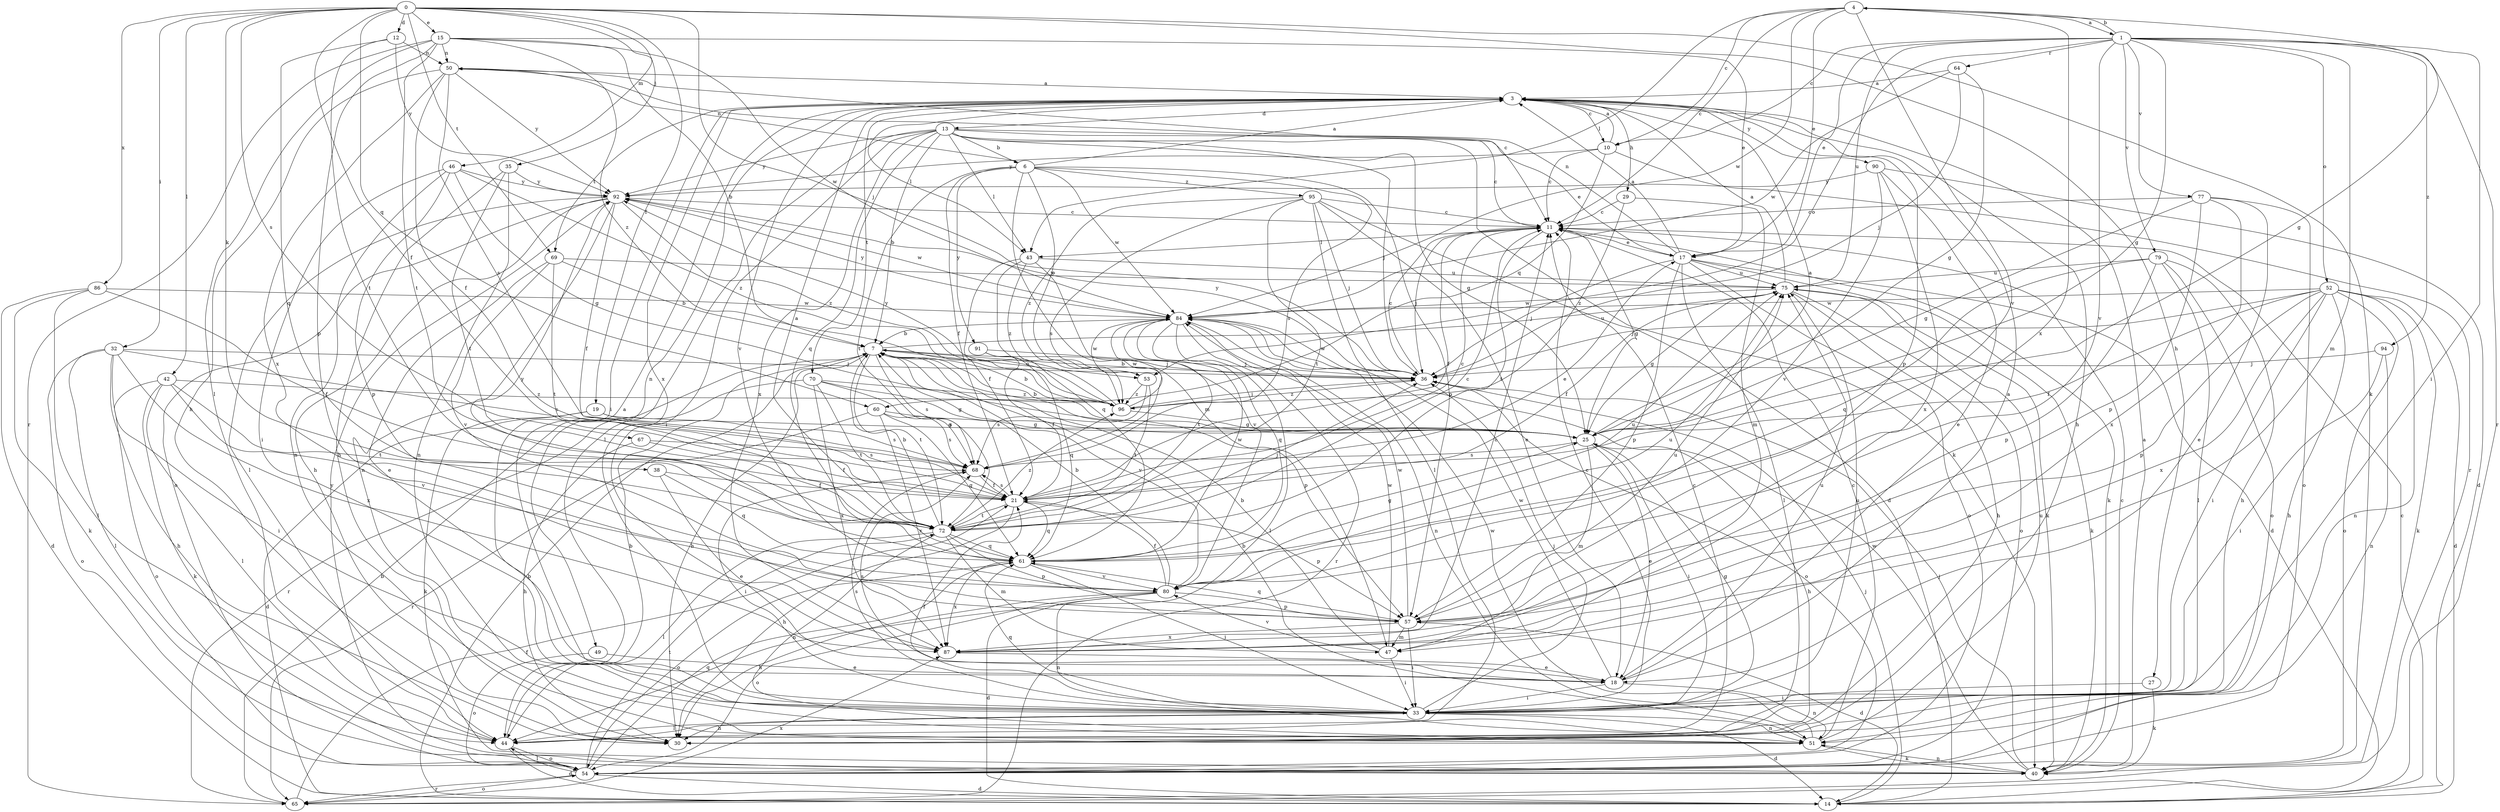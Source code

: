 strict digraph  {
0;
1;
3;
4;
6;
7;
10;
11;
12;
13;
14;
15;
17;
18;
19;
21;
25;
27;
29;
30;
32;
33;
35;
36;
38;
40;
42;
43;
44;
46;
47;
49;
50;
51;
52;
53;
54;
57;
60;
61;
64;
65;
67;
68;
69;
70;
72;
75;
77;
79;
80;
84;
86;
87;
90;
91;
92;
94;
95;
96;
0 -> 12  [label=d];
0 -> 15  [label=e];
0 -> 19  [label=f];
0 -> 21  [label=f];
0 -> 27  [label=h];
0 -> 32  [label=i];
0 -> 35  [label=j];
0 -> 36  [label=j];
0 -> 38  [label=k];
0 -> 40  [label=k];
0 -> 42  [label=l];
0 -> 46  [label=m];
0 -> 60  [label=q];
0 -> 67  [label=s];
0 -> 69  [label=t];
0 -> 86  [label=x];
1 -> 4  [label=b];
1 -> 10  [label=c];
1 -> 17  [label=e];
1 -> 25  [label=g];
1 -> 33  [label=i];
1 -> 47  [label=m];
1 -> 52  [label=o];
1 -> 53  [label=o];
1 -> 64  [label=r];
1 -> 65  [label=r];
1 -> 75  [label=u];
1 -> 77  [label=v];
1 -> 79  [label=v];
1 -> 80  [label=v];
1 -> 94  [label=z];
3 -> 10  [label=c];
3 -> 13  [label=d];
3 -> 29  [label=h];
3 -> 30  [label=h];
3 -> 33  [label=i];
3 -> 43  [label=l];
3 -> 49  [label=n];
3 -> 57  [label=p];
3 -> 69  [label=t];
3 -> 70  [label=t];
3 -> 80  [label=v];
3 -> 87  [label=x];
3 -> 90  [label=y];
4 -> 1  [label=a];
4 -> 10  [label=c];
4 -> 11  [label=c];
4 -> 17  [label=e];
4 -> 25  [label=g];
4 -> 43  [label=l];
4 -> 80  [label=v];
4 -> 84  [label=w];
4 -> 87  [label=x];
6 -> 3  [label=a];
6 -> 21  [label=f];
6 -> 47  [label=m];
6 -> 50  [label=n];
6 -> 53  [label=o];
6 -> 57  [label=p];
6 -> 68  [label=s];
6 -> 72  [label=t];
6 -> 84  [label=w];
6 -> 91  [label=y];
6 -> 95  [label=z];
7 -> 30  [label=h];
7 -> 36  [label=j];
7 -> 53  [label=o];
7 -> 57  [label=p];
7 -> 68  [label=s];
7 -> 72  [label=t];
7 -> 75  [label=u];
7 -> 80  [label=v];
10 -> 3  [label=a];
10 -> 11  [label=c];
10 -> 60  [label=q];
10 -> 65  [label=r];
10 -> 92  [label=y];
11 -> 17  [label=e];
11 -> 21  [label=f];
11 -> 25  [label=g];
11 -> 36  [label=j];
11 -> 40  [label=k];
11 -> 43  [label=l];
11 -> 72  [label=t];
12 -> 50  [label=n];
12 -> 61  [label=q];
12 -> 72  [label=t];
12 -> 92  [label=y];
13 -> 6  [label=b];
13 -> 7  [label=b];
13 -> 11  [label=c];
13 -> 17  [label=e];
13 -> 25  [label=g];
13 -> 33  [label=i];
13 -> 36  [label=j];
13 -> 40  [label=k];
13 -> 43  [label=l];
13 -> 44  [label=l];
13 -> 61  [label=q];
13 -> 87  [label=x];
13 -> 92  [label=y];
14 -> 7  [label=b];
14 -> 11  [label=c];
14 -> 36  [label=j];
15 -> 7  [label=b];
15 -> 17  [label=e];
15 -> 44  [label=l];
15 -> 50  [label=n];
15 -> 57  [label=p];
15 -> 65  [label=r];
15 -> 72  [label=t];
15 -> 84  [label=w];
15 -> 96  [label=z];
17 -> 3  [label=a];
17 -> 14  [label=d];
17 -> 36  [label=j];
17 -> 40  [label=k];
17 -> 44  [label=l];
17 -> 50  [label=n];
17 -> 54  [label=o];
17 -> 57  [label=p];
17 -> 75  [label=u];
18 -> 3  [label=a];
18 -> 33  [label=i];
18 -> 51  [label=n];
18 -> 68  [label=s];
18 -> 75  [label=u];
18 -> 84  [label=w];
19 -> 14  [label=d];
19 -> 25  [label=g];
19 -> 40  [label=k];
19 -> 68  [label=s];
21 -> 11  [label=c];
21 -> 17  [label=e];
21 -> 30  [label=h];
21 -> 57  [label=p];
21 -> 61  [label=q];
21 -> 68  [label=s];
21 -> 72  [label=t];
25 -> 3  [label=a];
25 -> 7  [label=b];
25 -> 18  [label=e];
25 -> 30  [label=h];
25 -> 33  [label=i];
25 -> 47  [label=m];
25 -> 68  [label=s];
27 -> 33  [label=i];
27 -> 40  [label=k];
29 -> 11  [label=c];
29 -> 47  [label=m];
29 -> 96  [label=z];
32 -> 30  [label=h];
32 -> 33  [label=i];
32 -> 36  [label=j];
32 -> 44  [label=l];
32 -> 54  [label=o];
32 -> 68  [label=s];
32 -> 87  [label=x];
33 -> 3  [label=a];
33 -> 11  [label=c];
33 -> 14  [label=d];
33 -> 21  [label=f];
33 -> 25  [label=g];
33 -> 30  [label=h];
33 -> 36  [label=j];
33 -> 44  [label=l];
33 -> 51  [label=n];
33 -> 61  [label=q];
33 -> 68  [label=s];
33 -> 75  [label=u];
35 -> 30  [label=h];
35 -> 51  [label=n];
35 -> 72  [label=t];
35 -> 92  [label=y];
36 -> 7  [label=b];
36 -> 11  [label=c];
36 -> 54  [label=o];
36 -> 84  [label=w];
36 -> 92  [label=y];
36 -> 96  [label=z];
38 -> 18  [label=e];
38 -> 21  [label=f];
38 -> 61  [label=q];
40 -> 3  [label=a];
40 -> 11  [label=c];
40 -> 36  [label=j];
40 -> 51  [label=n];
40 -> 84  [label=w];
40 -> 92  [label=y];
42 -> 40  [label=k];
42 -> 44  [label=l];
42 -> 54  [label=o];
42 -> 72  [label=t];
42 -> 80  [label=v];
42 -> 96  [label=z];
43 -> 21  [label=f];
43 -> 61  [label=q];
43 -> 75  [label=u];
43 -> 80  [label=v];
43 -> 96  [label=z];
44 -> 7  [label=b];
44 -> 11  [label=c];
44 -> 14  [label=d];
44 -> 54  [label=o];
46 -> 25  [label=g];
46 -> 33  [label=i];
46 -> 51  [label=n];
46 -> 57  [label=p];
46 -> 92  [label=y];
46 -> 96  [label=z];
47 -> 7  [label=b];
47 -> 33  [label=i];
47 -> 80  [label=v];
47 -> 84  [label=w];
49 -> 18  [label=e];
49 -> 54  [label=o];
50 -> 3  [label=a];
50 -> 11  [label=c];
50 -> 21  [label=f];
50 -> 30  [label=h];
50 -> 68  [label=s];
50 -> 87  [label=x];
50 -> 92  [label=y];
51 -> 7  [label=b];
51 -> 11  [label=c];
51 -> 40  [label=k];
51 -> 75  [label=u];
51 -> 84  [label=w];
52 -> 14  [label=d];
52 -> 21  [label=f];
52 -> 30  [label=h];
52 -> 33  [label=i];
52 -> 36  [label=j];
52 -> 40  [label=k];
52 -> 51  [label=n];
52 -> 54  [label=o];
52 -> 57  [label=p];
52 -> 84  [label=w];
52 -> 87  [label=x];
53 -> 68  [label=s];
53 -> 72  [label=t];
53 -> 84  [label=w];
53 -> 96  [label=z];
54 -> 14  [label=d];
54 -> 44  [label=l];
54 -> 61  [label=q];
54 -> 65  [label=r];
54 -> 72  [label=t];
57 -> 14  [label=d];
57 -> 33  [label=i];
57 -> 47  [label=m];
57 -> 61  [label=q];
57 -> 75  [label=u];
57 -> 84  [label=w];
57 -> 87  [label=x];
60 -> 25  [label=g];
60 -> 61  [label=q];
60 -> 65  [label=r];
60 -> 68  [label=s];
60 -> 87  [label=x];
61 -> 25  [label=g];
61 -> 33  [label=i];
61 -> 54  [label=o];
61 -> 75  [label=u];
61 -> 80  [label=v];
61 -> 84  [label=w];
61 -> 87  [label=x];
61 -> 92  [label=y];
64 -> 3  [label=a];
64 -> 25  [label=g];
64 -> 36  [label=j];
64 -> 84  [label=w];
65 -> 7  [label=b];
65 -> 21  [label=f];
65 -> 54  [label=o];
65 -> 87  [label=x];
67 -> 21  [label=f];
67 -> 30  [label=h];
67 -> 68  [label=s];
68 -> 21  [label=f];
68 -> 33  [label=i];
69 -> 7  [label=b];
69 -> 18  [label=e];
69 -> 72  [label=t];
69 -> 75  [label=u];
69 -> 80  [label=v];
70 -> 25  [label=g];
70 -> 65  [label=r];
70 -> 68  [label=s];
70 -> 72  [label=t];
70 -> 87  [label=x];
70 -> 96  [label=z];
72 -> 3  [label=a];
72 -> 7  [label=b];
72 -> 11  [label=c];
72 -> 36  [label=j];
72 -> 44  [label=l];
72 -> 47  [label=m];
72 -> 51  [label=n];
72 -> 57  [label=p];
72 -> 61  [label=q];
72 -> 96  [label=z];
75 -> 3  [label=a];
75 -> 21  [label=f];
75 -> 25  [label=g];
75 -> 30  [label=h];
75 -> 40  [label=k];
75 -> 54  [label=o];
75 -> 84  [label=w];
77 -> 11  [label=c];
77 -> 18  [label=e];
77 -> 25  [label=g];
77 -> 54  [label=o];
77 -> 57  [label=p];
77 -> 87  [label=x];
79 -> 30  [label=h];
79 -> 44  [label=l];
79 -> 54  [label=o];
79 -> 57  [label=p];
79 -> 61  [label=q];
79 -> 75  [label=u];
80 -> 7  [label=b];
80 -> 14  [label=d];
80 -> 21  [label=f];
80 -> 30  [label=h];
80 -> 51  [label=n];
80 -> 54  [label=o];
80 -> 57  [label=p];
80 -> 75  [label=u];
84 -> 7  [label=b];
84 -> 44  [label=l];
84 -> 51  [label=n];
84 -> 61  [label=q];
84 -> 65  [label=r];
84 -> 72  [label=t];
84 -> 92  [label=y];
86 -> 14  [label=d];
86 -> 21  [label=f];
86 -> 40  [label=k];
86 -> 44  [label=l];
86 -> 84  [label=w];
87 -> 11  [label=c];
87 -> 18  [label=e];
90 -> 14  [label=d];
90 -> 18  [label=e];
90 -> 80  [label=v];
90 -> 87  [label=x];
90 -> 92  [label=y];
91 -> 21  [label=f];
91 -> 36  [label=j];
91 -> 61  [label=q];
92 -> 11  [label=c];
92 -> 21  [label=f];
92 -> 30  [label=h];
92 -> 44  [label=l];
92 -> 51  [label=n];
92 -> 54  [label=o];
92 -> 84  [label=w];
92 -> 96  [label=z];
94 -> 33  [label=i];
94 -> 36  [label=j];
94 -> 51  [label=n];
95 -> 11  [label=c];
95 -> 14  [label=d];
95 -> 18  [label=e];
95 -> 36  [label=j];
95 -> 44  [label=l];
95 -> 68  [label=s];
95 -> 72  [label=t];
95 -> 96  [label=z];
96 -> 7  [label=b];
96 -> 25  [label=g];
96 -> 36  [label=j];
96 -> 84  [label=w];
96 -> 92  [label=y];
}
